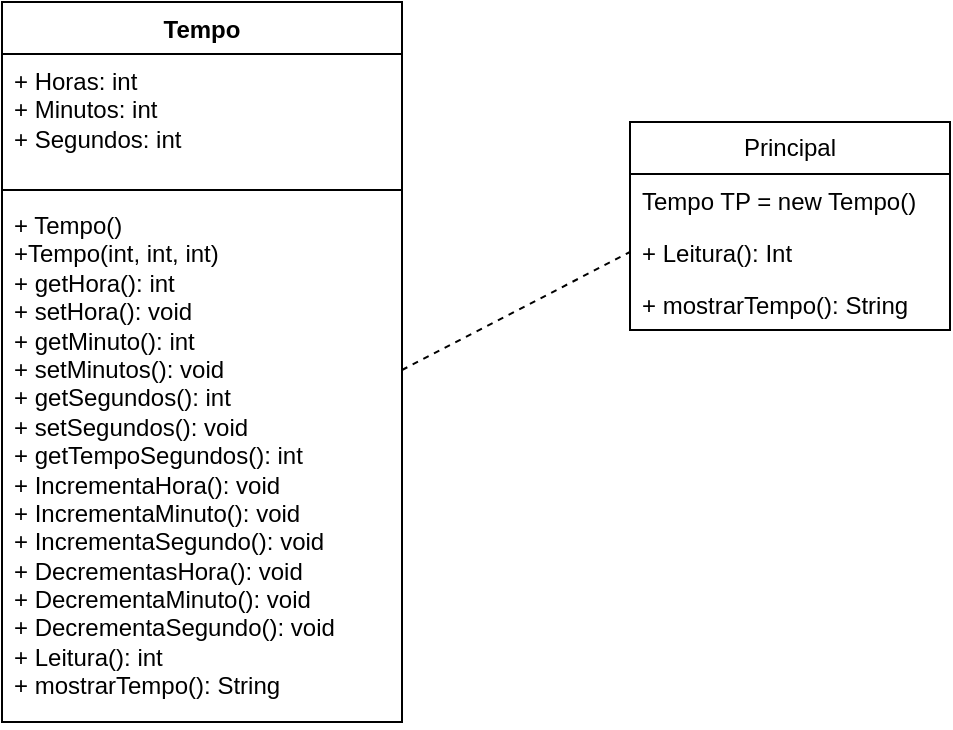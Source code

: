 <mxfile version="24.2.7" type="device">
  <diagram name="Página-1" id="oyFKhydvEe59EkwlTAQk">
    <mxGraphModel dx="548" dy="440" grid="1" gridSize="10" guides="1" tooltips="1" connect="1" arrows="1" fold="1" page="1" pageScale="1" pageWidth="827" pageHeight="1169" math="0" shadow="0">
      <root>
        <mxCell id="0" />
        <mxCell id="1" parent="0" />
        <mxCell id="478D72lTHpu836xkqPAh-1" value="Tempo" style="swimlane;fontStyle=1;align=center;verticalAlign=top;childLayout=stackLayout;horizontal=1;startSize=26;horizontalStack=0;resizeParent=1;resizeParentMax=0;resizeLast=0;collapsible=1;marginBottom=0;whiteSpace=wrap;html=1;" vertex="1" parent="1">
          <mxGeometry x="20" y="10" width="200" height="360" as="geometry" />
        </mxCell>
        <mxCell id="478D72lTHpu836xkqPAh-2" value="+ Horas: int&lt;div&gt;+ Minutos: int&lt;/div&gt;&lt;div&gt;+ Segundos: int&lt;/div&gt;" style="text;strokeColor=none;fillColor=none;align=left;verticalAlign=top;spacingLeft=4;spacingRight=4;overflow=hidden;rotatable=0;points=[[0,0.5],[1,0.5]];portConstraint=eastwest;whiteSpace=wrap;html=1;" vertex="1" parent="478D72lTHpu836xkqPAh-1">
          <mxGeometry y="26" width="200" height="64" as="geometry" />
        </mxCell>
        <mxCell id="478D72lTHpu836xkqPAh-3" value="" style="line;strokeWidth=1;fillColor=none;align=left;verticalAlign=middle;spacingTop=-1;spacingLeft=3;spacingRight=3;rotatable=0;labelPosition=right;points=[];portConstraint=eastwest;strokeColor=inherit;" vertex="1" parent="478D72lTHpu836xkqPAh-1">
          <mxGeometry y="90" width="200" height="8" as="geometry" />
        </mxCell>
        <mxCell id="478D72lTHpu836xkqPAh-4" value="+ Tempo()&lt;div&gt;&lt;div&gt;+Tempo(int, int, int)&lt;br&gt;&lt;div&gt;+ getHora(): int&lt;/div&gt;&lt;div&gt;+ setHora(): void&lt;/div&gt;&lt;div&gt;+ getMinuto(): int&lt;br&gt;&lt;/div&gt;&lt;div&gt;+ setMinutos(): void&lt;br&gt;&lt;/div&gt;&lt;div&gt;+ getSegundos(): int&lt;br&gt;&lt;/div&gt;&lt;div&gt;+ setSegundos(): void&lt;br&gt;&lt;/div&gt;&lt;div&gt;+ getTempoSegundos(): int&lt;/div&gt;&lt;/div&gt;&lt;div&gt;+ IncrementaHora(): void&lt;/div&gt;&lt;div&gt;+ IncrementaMinuto():&amp;nbsp;&lt;span style=&quot;background-color: initial;&quot;&gt;void&lt;/span&gt;&lt;/div&gt;&lt;div&gt;+ IncrementaSegundo():&amp;nbsp;&lt;span style=&quot;background-color: initial;&quot;&gt;void&lt;/span&gt;&lt;/div&gt;&lt;div&gt;+ DecrementasHora():&amp;nbsp;&lt;span style=&quot;background-color: initial;&quot;&gt;void&lt;/span&gt;&lt;/div&gt;&lt;div&gt;+ DecrementaMinuto():&amp;nbsp;&lt;span style=&quot;background-color: initial;&quot;&gt;void&lt;/span&gt;&lt;/div&gt;&lt;div&gt;+ DecrementaSegundo():&amp;nbsp;&lt;span style=&quot;background-color: initial;&quot;&gt;void&lt;/span&gt;&lt;/div&gt;&lt;div&gt;&lt;span style=&quot;background-color: initial;&quot;&gt;+ Leitura(): int&lt;/span&gt;&lt;/div&gt;&lt;div&gt;+ mostrarTempo(): String&lt;/div&gt;&lt;/div&gt;" style="text;strokeColor=none;fillColor=none;align=left;verticalAlign=top;spacingLeft=4;spacingRight=4;overflow=hidden;rotatable=0;points=[[0,0.5],[1,0.5]];portConstraint=eastwest;whiteSpace=wrap;html=1;" vertex="1" parent="478D72lTHpu836xkqPAh-1">
          <mxGeometry y="98" width="200" height="262" as="geometry" />
        </mxCell>
        <mxCell id="478D72lTHpu836xkqPAh-10" value="Principal" style="swimlane;fontStyle=0;childLayout=stackLayout;horizontal=1;startSize=26;fillColor=none;horizontalStack=0;resizeParent=1;resizeParentMax=0;resizeLast=0;collapsible=1;marginBottom=0;whiteSpace=wrap;html=1;" vertex="1" parent="1">
          <mxGeometry x="334" y="70" width="160" height="104" as="geometry" />
        </mxCell>
        <mxCell id="478D72lTHpu836xkqPAh-7" value="Tempo TP = new Tempo()" style="text;strokeColor=none;fillColor=none;align=left;verticalAlign=top;spacingLeft=4;spacingRight=4;overflow=hidden;rotatable=0;points=[[0,0.5],[1,0.5]];portConstraint=eastwest;whiteSpace=wrap;html=1;" vertex="1" parent="478D72lTHpu836xkqPAh-10">
          <mxGeometry y="26" width="160" height="26" as="geometry" />
        </mxCell>
        <mxCell id="478D72lTHpu836xkqPAh-12" value="+ Leitura(): Int" style="text;strokeColor=none;fillColor=none;align=left;verticalAlign=top;spacingLeft=4;spacingRight=4;overflow=hidden;rotatable=0;points=[[0,0.5],[1,0.5]];portConstraint=eastwest;whiteSpace=wrap;html=1;" vertex="1" parent="478D72lTHpu836xkqPAh-10">
          <mxGeometry y="52" width="160" height="26" as="geometry" />
        </mxCell>
        <mxCell id="478D72lTHpu836xkqPAh-13" value="+ mostrarTempo(): String" style="text;strokeColor=none;fillColor=none;align=left;verticalAlign=top;spacingLeft=4;spacingRight=4;overflow=hidden;rotatable=0;points=[[0,0.5],[1,0.5]];portConstraint=eastwest;whiteSpace=wrap;html=1;" vertex="1" parent="478D72lTHpu836xkqPAh-10">
          <mxGeometry y="78" width="160" height="26" as="geometry" />
        </mxCell>
        <mxCell id="478D72lTHpu836xkqPAh-14" value="" style="endArrow=none;dashed=1;html=1;rounded=0;entryX=0;entryY=0.5;entryDx=0;entryDy=0;" edge="1" parent="1" target="478D72lTHpu836xkqPAh-12">
          <mxGeometry width="50" height="50" relative="1" as="geometry">
            <mxPoint x="220" y="194" as="sourcePoint" />
            <mxPoint x="270" y="144" as="targetPoint" />
          </mxGeometry>
        </mxCell>
      </root>
    </mxGraphModel>
  </diagram>
</mxfile>
